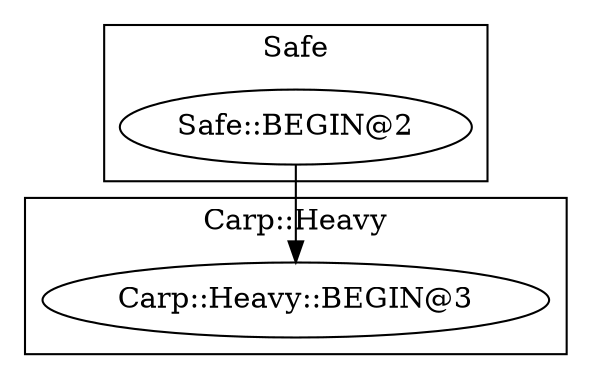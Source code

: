 digraph {
graph [overlap=false]
subgraph cluster_Carp_Heavy {
	label="Carp::Heavy";
	"Carp::Heavy::BEGIN@3";
}
subgraph cluster_Safe {
	label="Safe";
	"Safe::BEGIN@2";
}
"Safe::BEGIN@2" -> "Carp::Heavy::BEGIN@3";
}
